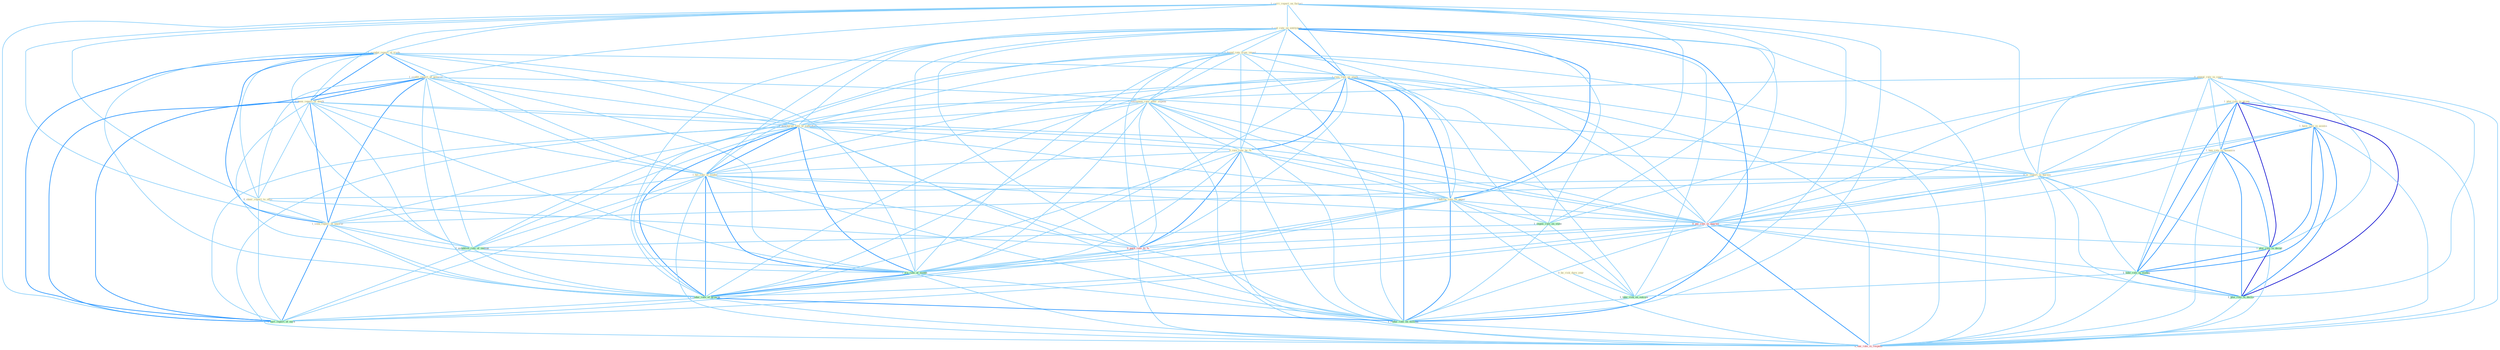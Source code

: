 Graph G{ 
    node
    [shape=polygon,style=filled,width=.5,height=.06,color="#BDFCC9",fixedsize=true,fontsize=4,
    fontcolor="#2f4f4f"];
    {node
    [color="#ffffe0", fontcolor="#8b7d6b"] "1_carri_report_on_factori " "0_appeal_rule_in_court " "1_mandat_report_of_trade " "1_credit_report_of_genocid " "1_been_report_of_death " "1_plai_role_in_group " "1_cut_rate_on_entitynam " "1_found_rate_from_invest " "1_rais_rate_on_stock " "1_have_role_in_assess " "1_ban_role_in_assassin " "0_be_risk_dure_year " "1_entitynam_rate_after_expens " "1_downgrad_rate_of_subsidiari " "0_rais_rate_by_% " "1_hit_rate_of_leader " "1_confirm_rate_on_paper " "0_is_report_in_bureau " "0_steer_report_to_offic " "1_seen_report_of_unawar "}
{node [color="#fff0f5", fontcolor="#b22222"] "0_pai_rate_in_quarter " "0_push_rate_to_% " "0_eas_rate_in_respons "}
edge [color="#B0E2FF"];

	"1_carri_report_on_factori " -- "1_mandat_report_of_trade " [w="1", color="#87cefa" ];
	"1_carri_report_on_factori " -- "1_credit_report_of_genocid " [w="1", color="#87cefa" ];
	"1_carri_report_on_factori " -- "1_been_report_of_death " [w="1", color="#87cefa" ];
	"1_carri_report_on_factori " -- "1_cut_rate_on_entitynam " [w="1", color="#87cefa" ];
	"1_carri_report_on_factori " -- "1_rais_rate_on_stock " [w="1", color="#87cefa" ];
	"1_carri_report_on_factori " -- "1_confirm_rate_on_paper " [w="1", color="#87cefa" ];
	"1_carri_report_on_factori " -- "0_is_report_in_bureau " [w="1", color="#87cefa" ];
	"1_carri_report_on_factori " -- "0_steer_report_to_offic " [w="1", color="#87cefa" ];
	"1_carri_report_on_factori " -- "1_seen_report_of_unawar " [w="1", color="#87cefa" ];
	"1_carri_report_on_factori " -- "1_impos_rule_on_state " [w="1", color="#87cefa" ];
	"1_carri_report_on_factori " -- "1_take_risk_on_outcom " [w="1", color="#87cefa" ];
	"1_carri_report_on_factori " -- "1_reduc_rate_on_million " [w="1", color="#87cefa" ];
	"1_carri_report_on_factori " -- "1_hurt_report_of_earn " [w="1", color="#87cefa" ];
	"0_appeal_rule_in_court " -- "1_plai_role_in_group " [w="1", color="#87cefa" ];
	"0_appeal_rule_in_court " -- "1_have_role_in_assess " [w="1", color="#87cefa" ];
	"0_appeal_rule_in_court " -- "1_ban_role_in_assassin " [w="1", color="#87cefa" ];
	"0_appeal_rule_in_court " -- "0_is_report_in_bureau " [w="1", color="#87cefa" ];
	"0_appeal_rule_in_court " -- "1_impos_rule_on_state " [w="1", color="#87cefa" ];
	"0_appeal_rule_in_court " -- "0_pai_rate_in_quarter " [w="1", color="#87cefa" ];
	"0_appeal_rule_in_court " -- "1_plai_role_in_decad " [w="1", color="#87cefa" ];
	"0_appeal_rule_in_court " -- "1_take_role_in_manag " [w="1", color="#87cefa" ];
	"0_appeal_rule_in_court " -- "1_establish_rule_of_immun " [w="1", color="#87cefa" ];
	"0_appeal_rule_in_court " -- "1_plai_role_in_declin " [w="1", color="#87cefa" ];
	"0_appeal_rule_in_court " -- "0_eas_rate_in_respons " [w="1", color="#87cefa" ];
	"1_mandat_report_of_trade " -- "1_credit_report_of_genocid " [w="2", color="#1e90ff" , len=0.8];
	"1_mandat_report_of_trade " -- "1_been_report_of_death " [w="2", color="#1e90ff" , len=0.8];
	"1_mandat_report_of_trade " -- "1_downgrad_rate_of_subsidiari " [w="1", color="#87cefa" ];
	"1_mandat_report_of_trade " -- "1_hit_rate_of_leader " [w="1", color="#87cefa" ];
	"1_mandat_report_of_trade " -- "0_is_report_in_bureau " [w="1", color="#87cefa" ];
	"1_mandat_report_of_trade " -- "0_steer_report_to_offic " [w="1", color="#87cefa" ];
	"1_mandat_report_of_trade " -- "1_seen_report_of_unawar " [w="2", color="#1e90ff" , len=0.8];
	"1_mandat_report_of_trade " -- "1_establish_rule_of_immun " [w="1", color="#87cefa" ];
	"1_mandat_report_of_trade " -- "1_wa_rate_of_month " [w="1", color="#87cefa" ];
	"1_mandat_report_of_trade " -- "1_reduc_rate_of_growth " [w="1", color="#87cefa" ];
	"1_mandat_report_of_trade " -- "1_hurt_report_of_earn " [w="2", color="#1e90ff" , len=0.8];
	"1_credit_report_of_genocid " -- "1_been_report_of_death " [w="2", color="#1e90ff" , len=0.8];
	"1_credit_report_of_genocid " -- "1_downgrad_rate_of_subsidiari " [w="1", color="#87cefa" ];
	"1_credit_report_of_genocid " -- "1_hit_rate_of_leader " [w="1", color="#87cefa" ];
	"1_credit_report_of_genocid " -- "0_is_report_in_bureau " [w="1", color="#87cefa" ];
	"1_credit_report_of_genocid " -- "0_steer_report_to_offic " [w="1", color="#87cefa" ];
	"1_credit_report_of_genocid " -- "1_seen_report_of_unawar " [w="2", color="#1e90ff" , len=0.8];
	"1_credit_report_of_genocid " -- "1_establish_rule_of_immun " [w="1", color="#87cefa" ];
	"1_credit_report_of_genocid " -- "1_wa_rate_of_month " [w="1", color="#87cefa" ];
	"1_credit_report_of_genocid " -- "1_reduc_rate_of_growth " [w="1", color="#87cefa" ];
	"1_credit_report_of_genocid " -- "1_hurt_report_of_earn " [w="2", color="#1e90ff" , len=0.8];
	"1_been_report_of_death " -- "1_downgrad_rate_of_subsidiari " [w="1", color="#87cefa" ];
	"1_been_report_of_death " -- "1_hit_rate_of_leader " [w="1", color="#87cefa" ];
	"1_been_report_of_death " -- "0_is_report_in_bureau " [w="1", color="#87cefa" ];
	"1_been_report_of_death " -- "0_steer_report_to_offic " [w="1", color="#87cefa" ];
	"1_been_report_of_death " -- "1_seen_report_of_unawar " [w="2", color="#1e90ff" , len=0.8];
	"1_been_report_of_death " -- "1_establish_rule_of_immun " [w="1", color="#87cefa" ];
	"1_been_report_of_death " -- "1_wa_rate_of_month " [w="1", color="#87cefa" ];
	"1_been_report_of_death " -- "1_reduc_rate_of_growth " [w="1", color="#87cefa" ];
	"1_been_report_of_death " -- "1_hurt_report_of_earn " [w="2", color="#1e90ff" , len=0.8];
	"1_plai_role_in_group " -- "1_have_role_in_assess " [w="2", color="#1e90ff" , len=0.8];
	"1_plai_role_in_group " -- "1_ban_role_in_assassin " [w="2", color="#1e90ff" , len=0.8];
	"1_plai_role_in_group " -- "0_is_report_in_bureau " [w="1", color="#87cefa" ];
	"1_plai_role_in_group " -- "0_pai_rate_in_quarter " [w="1", color="#87cefa" ];
	"1_plai_role_in_group " -- "1_plai_role_in_decad " [w="3", color="#0000cd" , len=0.6];
	"1_plai_role_in_group " -- "1_take_role_in_manag " [w="2", color="#1e90ff" , len=0.8];
	"1_plai_role_in_group " -- "1_plai_role_in_declin " [w="3", color="#0000cd" , len=0.6];
	"1_plai_role_in_group " -- "0_eas_rate_in_respons " [w="1", color="#87cefa" ];
	"1_cut_rate_on_entitynam " -- "1_found_rate_from_invest " [w="1", color="#87cefa" ];
	"1_cut_rate_on_entitynam " -- "1_rais_rate_on_stock " [w="2", color="#1e90ff" , len=0.8];
	"1_cut_rate_on_entitynam " -- "1_entitynam_rate_after_expens " [w="1", color="#87cefa" ];
	"1_cut_rate_on_entitynam " -- "1_downgrad_rate_of_subsidiari " [w="1", color="#87cefa" ];
	"1_cut_rate_on_entitynam " -- "0_rais_rate_by_% " [w="1", color="#87cefa" ];
	"1_cut_rate_on_entitynam " -- "1_hit_rate_of_leader " [w="1", color="#87cefa" ];
	"1_cut_rate_on_entitynam " -- "1_confirm_rate_on_paper " [w="2", color="#1e90ff" , len=0.8];
	"1_cut_rate_on_entitynam " -- "1_impos_rule_on_state " [w="1", color="#87cefa" ];
	"1_cut_rate_on_entitynam " -- "0_pai_rate_in_quarter " [w="1", color="#87cefa" ];
	"1_cut_rate_on_entitynam " -- "0_push_rate_to_% " [w="1", color="#87cefa" ];
	"1_cut_rate_on_entitynam " -- "1_take_risk_on_outcom " [w="1", color="#87cefa" ];
	"1_cut_rate_on_entitynam " -- "1_wa_rate_of_month " [w="1", color="#87cefa" ];
	"1_cut_rate_on_entitynam " -- "1_reduc_rate_of_growth " [w="1", color="#87cefa" ];
	"1_cut_rate_on_entitynam " -- "1_reduc_rate_on_million " [w="2", color="#1e90ff" , len=0.8];
	"1_cut_rate_on_entitynam " -- "0_eas_rate_in_respons " [w="1", color="#87cefa" ];
	"1_found_rate_from_invest " -- "1_rais_rate_on_stock " [w="1", color="#87cefa" ];
	"1_found_rate_from_invest " -- "1_entitynam_rate_after_expens " [w="1", color="#87cefa" ];
	"1_found_rate_from_invest " -- "1_downgrad_rate_of_subsidiari " [w="1", color="#87cefa" ];
	"1_found_rate_from_invest " -- "0_rais_rate_by_% " [w="1", color="#87cefa" ];
	"1_found_rate_from_invest " -- "1_hit_rate_of_leader " [w="1", color="#87cefa" ];
	"1_found_rate_from_invest " -- "1_confirm_rate_on_paper " [w="1", color="#87cefa" ];
	"1_found_rate_from_invest " -- "0_pai_rate_in_quarter " [w="1", color="#87cefa" ];
	"1_found_rate_from_invest " -- "0_push_rate_to_% " [w="1", color="#87cefa" ];
	"1_found_rate_from_invest " -- "1_wa_rate_of_month " [w="1", color="#87cefa" ];
	"1_found_rate_from_invest " -- "1_reduc_rate_of_growth " [w="1", color="#87cefa" ];
	"1_found_rate_from_invest " -- "1_reduc_rate_on_million " [w="1", color="#87cefa" ];
	"1_found_rate_from_invest " -- "0_eas_rate_in_respons " [w="1", color="#87cefa" ];
	"1_rais_rate_on_stock " -- "1_entitynam_rate_after_expens " [w="1", color="#87cefa" ];
	"1_rais_rate_on_stock " -- "1_downgrad_rate_of_subsidiari " [w="1", color="#87cefa" ];
	"1_rais_rate_on_stock " -- "0_rais_rate_by_% " [w="2", color="#1e90ff" , len=0.8];
	"1_rais_rate_on_stock " -- "1_hit_rate_of_leader " [w="1", color="#87cefa" ];
	"1_rais_rate_on_stock " -- "1_confirm_rate_on_paper " [w="2", color="#1e90ff" , len=0.8];
	"1_rais_rate_on_stock " -- "1_impos_rule_on_state " [w="1", color="#87cefa" ];
	"1_rais_rate_on_stock " -- "0_pai_rate_in_quarter " [w="1", color="#87cefa" ];
	"1_rais_rate_on_stock " -- "0_push_rate_to_% " [w="1", color="#87cefa" ];
	"1_rais_rate_on_stock " -- "1_take_risk_on_outcom " [w="1", color="#87cefa" ];
	"1_rais_rate_on_stock " -- "1_wa_rate_of_month " [w="1", color="#87cefa" ];
	"1_rais_rate_on_stock " -- "1_reduc_rate_of_growth " [w="1", color="#87cefa" ];
	"1_rais_rate_on_stock " -- "1_reduc_rate_on_million " [w="2", color="#1e90ff" , len=0.8];
	"1_rais_rate_on_stock " -- "0_eas_rate_in_respons " [w="1", color="#87cefa" ];
	"1_have_role_in_assess " -- "1_ban_role_in_assassin " [w="2", color="#1e90ff" , len=0.8];
	"1_have_role_in_assess " -- "0_is_report_in_bureau " [w="1", color="#87cefa" ];
	"1_have_role_in_assess " -- "0_pai_rate_in_quarter " [w="1", color="#87cefa" ];
	"1_have_role_in_assess " -- "1_plai_role_in_decad " [w="2", color="#1e90ff" , len=0.8];
	"1_have_role_in_assess " -- "1_take_role_in_manag " [w="2", color="#1e90ff" , len=0.8];
	"1_have_role_in_assess " -- "1_plai_role_in_declin " [w="2", color="#1e90ff" , len=0.8];
	"1_have_role_in_assess " -- "0_eas_rate_in_respons " [w="1", color="#87cefa" ];
	"1_ban_role_in_assassin " -- "0_is_report_in_bureau " [w="1", color="#87cefa" ];
	"1_ban_role_in_assassin " -- "0_pai_rate_in_quarter " [w="1", color="#87cefa" ];
	"1_ban_role_in_assassin " -- "1_plai_role_in_decad " [w="2", color="#1e90ff" , len=0.8];
	"1_ban_role_in_assassin " -- "1_take_role_in_manag " [w="2", color="#1e90ff" , len=0.8];
	"1_ban_role_in_assassin " -- "1_plai_role_in_declin " [w="2", color="#1e90ff" , len=0.8];
	"1_ban_role_in_assassin " -- "0_eas_rate_in_respons " [w="1", color="#87cefa" ];
	"0_be_risk_dure_year " -- "1_take_risk_on_outcom " [w="1", color="#87cefa" ];
	"1_entitynam_rate_after_expens " -- "1_downgrad_rate_of_subsidiari " [w="1", color="#87cefa" ];
	"1_entitynam_rate_after_expens " -- "0_rais_rate_by_% " [w="1", color="#87cefa" ];
	"1_entitynam_rate_after_expens " -- "1_hit_rate_of_leader " [w="1", color="#87cefa" ];
	"1_entitynam_rate_after_expens " -- "1_confirm_rate_on_paper " [w="1", color="#87cefa" ];
	"1_entitynam_rate_after_expens " -- "0_pai_rate_in_quarter " [w="1", color="#87cefa" ];
	"1_entitynam_rate_after_expens " -- "0_push_rate_to_% " [w="1", color="#87cefa" ];
	"1_entitynam_rate_after_expens " -- "1_wa_rate_of_month " [w="1", color="#87cefa" ];
	"1_entitynam_rate_after_expens " -- "1_reduc_rate_of_growth " [w="1", color="#87cefa" ];
	"1_entitynam_rate_after_expens " -- "1_reduc_rate_on_million " [w="1", color="#87cefa" ];
	"1_entitynam_rate_after_expens " -- "0_eas_rate_in_respons " [w="1", color="#87cefa" ];
	"1_downgrad_rate_of_subsidiari " -- "0_rais_rate_by_% " [w="1", color="#87cefa" ];
	"1_downgrad_rate_of_subsidiari " -- "1_hit_rate_of_leader " [w="2", color="#1e90ff" , len=0.8];
	"1_downgrad_rate_of_subsidiari " -- "1_confirm_rate_on_paper " [w="1", color="#87cefa" ];
	"1_downgrad_rate_of_subsidiari " -- "1_seen_report_of_unawar " [w="1", color="#87cefa" ];
	"1_downgrad_rate_of_subsidiari " -- "0_pai_rate_in_quarter " [w="1", color="#87cefa" ];
	"1_downgrad_rate_of_subsidiari " -- "0_push_rate_to_% " [w="1", color="#87cefa" ];
	"1_downgrad_rate_of_subsidiari " -- "1_establish_rule_of_immun " [w="1", color="#87cefa" ];
	"1_downgrad_rate_of_subsidiari " -- "1_wa_rate_of_month " [w="2", color="#1e90ff" , len=0.8];
	"1_downgrad_rate_of_subsidiari " -- "1_reduc_rate_of_growth " [w="2", color="#1e90ff" , len=0.8];
	"1_downgrad_rate_of_subsidiari " -- "1_reduc_rate_on_million " [w="1", color="#87cefa" ];
	"1_downgrad_rate_of_subsidiari " -- "1_hurt_report_of_earn " [w="1", color="#87cefa" ];
	"1_downgrad_rate_of_subsidiari " -- "0_eas_rate_in_respons " [w="1", color="#87cefa" ];
	"0_rais_rate_by_% " -- "1_hit_rate_of_leader " [w="1", color="#87cefa" ];
	"0_rais_rate_by_% " -- "1_confirm_rate_on_paper " [w="1", color="#87cefa" ];
	"0_rais_rate_by_% " -- "0_pai_rate_in_quarter " [w="1", color="#87cefa" ];
	"0_rais_rate_by_% " -- "0_push_rate_to_% " [w="2", color="#1e90ff" , len=0.8];
	"0_rais_rate_by_% " -- "1_wa_rate_of_month " [w="1", color="#87cefa" ];
	"0_rais_rate_by_% " -- "1_reduc_rate_of_growth " [w="1", color="#87cefa" ];
	"0_rais_rate_by_% " -- "1_reduc_rate_on_million " [w="1", color="#87cefa" ];
	"0_rais_rate_by_% " -- "0_eas_rate_in_respons " [w="1", color="#87cefa" ];
	"1_hit_rate_of_leader " -- "1_confirm_rate_on_paper " [w="1", color="#87cefa" ];
	"1_hit_rate_of_leader " -- "1_seen_report_of_unawar " [w="1", color="#87cefa" ];
	"1_hit_rate_of_leader " -- "0_pai_rate_in_quarter " [w="1", color="#87cefa" ];
	"1_hit_rate_of_leader " -- "0_push_rate_to_% " [w="1", color="#87cefa" ];
	"1_hit_rate_of_leader " -- "1_establish_rule_of_immun " [w="1", color="#87cefa" ];
	"1_hit_rate_of_leader " -- "1_wa_rate_of_month " [w="2", color="#1e90ff" , len=0.8];
	"1_hit_rate_of_leader " -- "1_reduc_rate_of_growth " [w="2", color="#1e90ff" , len=0.8];
	"1_hit_rate_of_leader " -- "1_reduc_rate_on_million " [w="1", color="#87cefa" ];
	"1_hit_rate_of_leader " -- "1_hurt_report_of_earn " [w="1", color="#87cefa" ];
	"1_hit_rate_of_leader " -- "0_eas_rate_in_respons " [w="1", color="#87cefa" ];
	"1_confirm_rate_on_paper " -- "1_impos_rule_on_state " [w="1", color="#87cefa" ];
	"1_confirm_rate_on_paper " -- "0_pai_rate_in_quarter " [w="1", color="#87cefa" ];
	"1_confirm_rate_on_paper " -- "0_push_rate_to_% " [w="1", color="#87cefa" ];
	"1_confirm_rate_on_paper " -- "1_take_risk_on_outcom " [w="1", color="#87cefa" ];
	"1_confirm_rate_on_paper " -- "1_wa_rate_of_month " [w="1", color="#87cefa" ];
	"1_confirm_rate_on_paper " -- "1_reduc_rate_of_growth " [w="1", color="#87cefa" ];
	"1_confirm_rate_on_paper " -- "1_reduc_rate_on_million " [w="2", color="#1e90ff" , len=0.8];
	"1_confirm_rate_on_paper " -- "0_eas_rate_in_respons " [w="1", color="#87cefa" ];
	"0_is_report_in_bureau " -- "0_steer_report_to_offic " [w="1", color="#87cefa" ];
	"0_is_report_in_bureau " -- "1_seen_report_of_unawar " [w="1", color="#87cefa" ];
	"0_is_report_in_bureau " -- "0_pai_rate_in_quarter " [w="1", color="#87cefa" ];
	"0_is_report_in_bureau " -- "1_plai_role_in_decad " [w="1", color="#87cefa" ];
	"0_is_report_in_bureau " -- "1_take_role_in_manag " [w="1", color="#87cefa" ];
	"0_is_report_in_bureau " -- "1_plai_role_in_declin " [w="1", color="#87cefa" ];
	"0_is_report_in_bureau " -- "1_hurt_report_of_earn " [w="1", color="#87cefa" ];
	"0_is_report_in_bureau " -- "0_eas_rate_in_respons " [w="1", color="#87cefa" ];
	"0_steer_report_to_offic " -- "1_seen_report_of_unawar " [w="1", color="#87cefa" ];
	"0_steer_report_to_offic " -- "0_push_rate_to_% " [w="1", color="#87cefa" ];
	"0_steer_report_to_offic " -- "1_hurt_report_of_earn " [w="1", color="#87cefa" ];
	"1_seen_report_of_unawar " -- "1_establish_rule_of_immun " [w="1", color="#87cefa" ];
	"1_seen_report_of_unawar " -- "1_wa_rate_of_month " [w="1", color="#87cefa" ];
	"1_seen_report_of_unawar " -- "1_reduc_rate_of_growth " [w="1", color="#87cefa" ];
	"1_seen_report_of_unawar " -- "1_hurt_report_of_earn " [w="2", color="#1e90ff" , len=0.8];
	"1_impos_rule_on_state " -- "1_take_risk_on_outcom " [w="1", color="#87cefa" ];
	"1_impos_rule_on_state " -- "1_establish_rule_of_immun " [w="1", color="#87cefa" ];
	"1_impos_rule_on_state " -- "1_reduc_rate_on_million " [w="1", color="#87cefa" ];
	"0_pai_rate_in_quarter " -- "0_push_rate_to_% " [w="1", color="#87cefa" ];
	"0_pai_rate_in_quarter " -- "1_plai_role_in_decad " [w="1", color="#87cefa" ];
	"0_pai_rate_in_quarter " -- "1_take_role_in_manag " [w="1", color="#87cefa" ];
	"0_pai_rate_in_quarter " -- "1_plai_role_in_declin " [w="1", color="#87cefa" ];
	"0_pai_rate_in_quarter " -- "1_wa_rate_of_month " [w="1", color="#87cefa" ];
	"0_pai_rate_in_quarter " -- "1_reduc_rate_of_growth " [w="1", color="#87cefa" ];
	"0_pai_rate_in_quarter " -- "1_reduc_rate_on_million " [w="1", color="#87cefa" ];
	"0_pai_rate_in_quarter " -- "0_eas_rate_in_respons " [w="2", color="#1e90ff" , len=0.8];
	"0_push_rate_to_% " -- "1_wa_rate_of_month " [w="1", color="#87cefa" ];
	"0_push_rate_to_% " -- "1_reduc_rate_of_growth " [w="1", color="#87cefa" ];
	"0_push_rate_to_% " -- "1_reduc_rate_on_million " [w="1", color="#87cefa" ];
	"0_push_rate_to_% " -- "0_eas_rate_in_respons " [w="1", color="#87cefa" ];
	"1_plai_role_in_decad " -- "1_take_role_in_manag " [w="2", color="#1e90ff" , len=0.8];
	"1_plai_role_in_decad " -- "1_plai_role_in_declin " [w="3", color="#0000cd" , len=0.6];
	"1_plai_role_in_decad " -- "0_eas_rate_in_respons " [w="1", color="#87cefa" ];
	"1_take_role_in_manag " -- "1_take_risk_on_outcom " [w="1", color="#87cefa" ];
	"1_take_role_in_manag " -- "1_plai_role_in_declin " [w="2", color="#1e90ff" , len=0.8];
	"1_take_role_in_manag " -- "0_eas_rate_in_respons " [w="1", color="#87cefa" ];
	"1_take_risk_on_outcom " -- "1_reduc_rate_on_million " [w="1", color="#87cefa" ];
	"1_establish_rule_of_immun " -- "1_wa_rate_of_month " [w="1", color="#87cefa" ];
	"1_establish_rule_of_immun " -- "1_reduc_rate_of_growth " [w="1", color="#87cefa" ];
	"1_establish_rule_of_immun " -- "1_hurt_report_of_earn " [w="1", color="#87cefa" ];
	"1_plai_role_in_declin " -- "0_eas_rate_in_respons " [w="1", color="#87cefa" ];
	"1_wa_rate_of_month " -- "1_reduc_rate_of_growth " [w="2", color="#1e90ff" , len=0.8];
	"1_wa_rate_of_month " -- "1_reduc_rate_on_million " [w="1", color="#87cefa" ];
	"1_wa_rate_of_month " -- "1_hurt_report_of_earn " [w="1", color="#87cefa" ];
	"1_wa_rate_of_month " -- "0_eas_rate_in_respons " [w="1", color="#87cefa" ];
	"1_reduc_rate_of_growth " -- "1_reduc_rate_on_million " [w="2", color="#1e90ff" , len=0.8];
	"1_reduc_rate_of_growth " -- "1_hurt_report_of_earn " [w="1", color="#87cefa" ];
	"1_reduc_rate_of_growth " -- "0_eas_rate_in_respons " [w="1", color="#87cefa" ];
	"1_reduc_rate_on_million " -- "0_eas_rate_in_respons " [w="1", color="#87cefa" ];
}